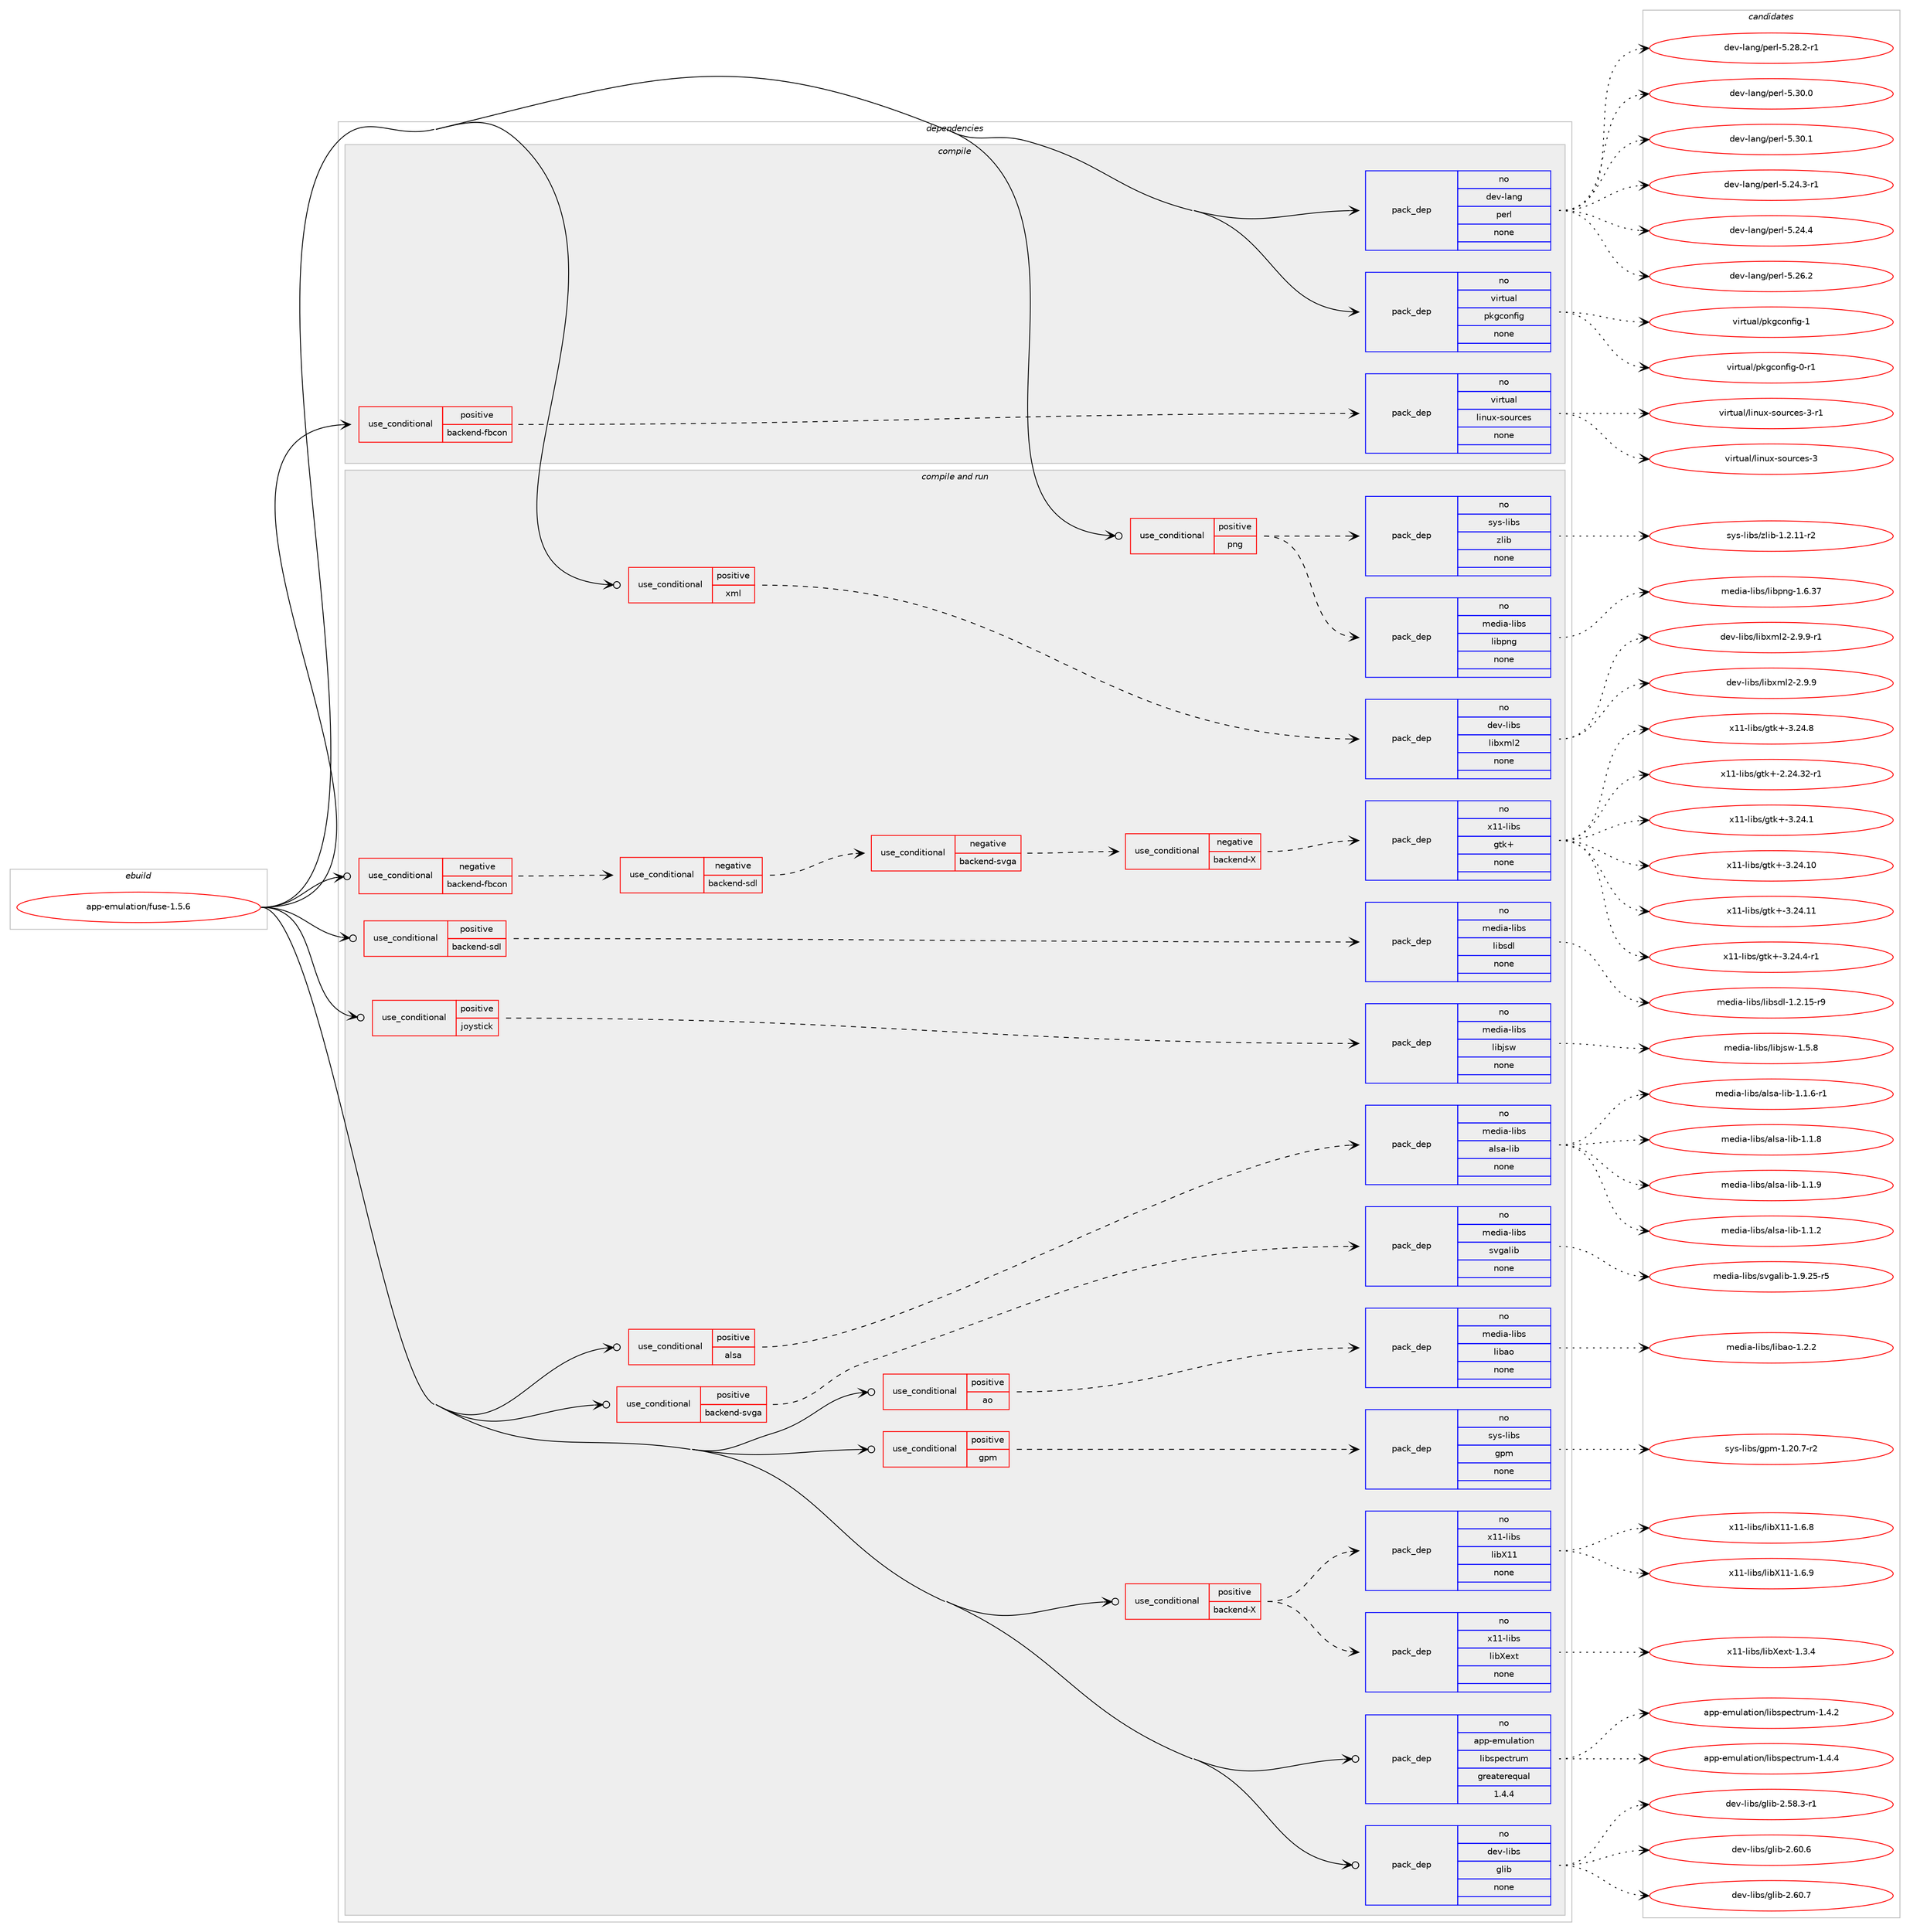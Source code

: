digraph prolog {

# *************
# Graph options
# *************

newrank=true;
concentrate=true;
compound=true;
graph [rankdir=LR,fontname=Helvetica,fontsize=10,ranksep=1.5];#, ranksep=2.5, nodesep=0.2];
edge  [arrowhead=vee];
node  [fontname=Helvetica,fontsize=10];

# **********
# The ebuild
# **********

subgraph cluster_leftcol {
color=gray;
rank=same;
label=<<i>ebuild</i>>;
id [label="app-emulation/fuse-1.5.6", color=red, width=4, href="../app-emulation/fuse-1.5.6.svg"];
}

# ****************
# The dependencies
# ****************

subgraph cluster_midcol {
color=gray;
label=<<i>dependencies</i>>;
subgraph cluster_compile {
fillcolor="#eeeeee";
style=filled;
label=<<i>compile</i>>;
subgraph cond115600 {
dependency485387 [label=<<TABLE BORDER="0" CELLBORDER="1" CELLSPACING="0" CELLPADDING="4"><TR><TD ROWSPAN="3" CELLPADDING="10">use_conditional</TD></TR><TR><TD>positive</TD></TR><TR><TD>backend-fbcon</TD></TR></TABLE>>, shape=none, color=red];
subgraph pack360990 {
dependency485388 [label=<<TABLE BORDER="0" CELLBORDER="1" CELLSPACING="0" CELLPADDING="4" WIDTH="220"><TR><TD ROWSPAN="6" CELLPADDING="30">pack_dep</TD></TR><TR><TD WIDTH="110">no</TD></TR><TR><TD>virtual</TD></TR><TR><TD>linux-sources</TD></TR><TR><TD>none</TD></TR><TR><TD></TD></TR></TABLE>>, shape=none, color=blue];
}
dependency485387:e -> dependency485388:w [weight=20,style="dashed",arrowhead="vee"];
}
id:e -> dependency485387:w [weight=20,style="solid",arrowhead="vee"];
subgraph pack360991 {
dependency485389 [label=<<TABLE BORDER="0" CELLBORDER="1" CELLSPACING="0" CELLPADDING="4" WIDTH="220"><TR><TD ROWSPAN="6" CELLPADDING="30">pack_dep</TD></TR><TR><TD WIDTH="110">no</TD></TR><TR><TD>dev-lang</TD></TR><TR><TD>perl</TD></TR><TR><TD>none</TD></TR><TR><TD></TD></TR></TABLE>>, shape=none, color=blue];
}
id:e -> dependency485389:w [weight=20,style="solid",arrowhead="vee"];
subgraph pack360992 {
dependency485390 [label=<<TABLE BORDER="0" CELLBORDER="1" CELLSPACING="0" CELLPADDING="4" WIDTH="220"><TR><TD ROWSPAN="6" CELLPADDING="30">pack_dep</TD></TR><TR><TD WIDTH="110">no</TD></TR><TR><TD>virtual</TD></TR><TR><TD>pkgconfig</TD></TR><TR><TD>none</TD></TR><TR><TD></TD></TR></TABLE>>, shape=none, color=blue];
}
id:e -> dependency485390:w [weight=20,style="solid",arrowhead="vee"];
}
subgraph cluster_compileandrun {
fillcolor="#eeeeee";
style=filled;
label=<<i>compile and run</i>>;
subgraph cond115601 {
dependency485391 [label=<<TABLE BORDER="0" CELLBORDER="1" CELLSPACING="0" CELLPADDING="4"><TR><TD ROWSPAN="3" CELLPADDING="10">use_conditional</TD></TR><TR><TD>negative</TD></TR><TR><TD>backend-fbcon</TD></TR></TABLE>>, shape=none, color=red];
subgraph cond115602 {
dependency485392 [label=<<TABLE BORDER="0" CELLBORDER="1" CELLSPACING="0" CELLPADDING="4"><TR><TD ROWSPAN="3" CELLPADDING="10">use_conditional</TD></TR><TR><TD>negative</TD></TR><TR><TD>backend-sdl</TD></TR></TABLE>>, shape=none, color=red];
subgraph cond115603 {
dependency485393 [label=<<TABLE BORDER="0" CELLBORDER="1" CELLSPACING="0" CELLPADDING="4"><TR><TD ROWSPAN="3" CELLPADDING="10">use_conditional</TD></TR><TR><TD>negative</TD></TR><TR><TD>backend-svga</TD></TR></TABLE>>, shape=none, color=red];
subgraph cond115604 {
dependency485394 [label=<<TABLE BORDER="0" CELLBORDER="1" CELLSPACING="0" CELLPADDING="4"><TR><TD ROWSPAN="3" CELLPADDING="10">use_conditional</TD></TR><TR><TD>negative</TD></TR><TR><TD>backend-X</TD></TR></TABLE>>, shape=none, color=red];
subgraph pack360993 {
dependency485395 [label=<<TABLE BORDER="0" CELLBORDER="1" CELLSPACING="0" CELLPADDING="4" WIDTH="220"><TR><TD ROWSPAN="6" CELLPADDING="30">pack_dep</TD></TR><TR><TD WIDTH="110">no</TD></TR><TR><TD>x11-libs</TD></TR><TR><TD>gtk+</TD></TR><TR><TD>none</TD></TR><TR><TD></TD></TR></TABLE>>, shape=none, color=blue];
}
dependency485394:e -> dependency485395:w [weight=20,style="dashed",arrowhead="vee"];
}
dependency485393:e -> dependency485394:w [weight=20,style="dashed",arrowhead="vee"];
}
dependency485392:e -> dependency485393:w [weight=20,style="dashed",arrowhead="vee"];
}
dependency485391:e -> dependency485392:w [weight=20,style="dashed",arrowhead="vee"];
}
id:e -> dependency485391:w [weight=20,style="solid",arrowhead="odotvee"];
subgraph cond115605 {
dependency485396 [label=<<TABLE BORDER="0" CELLBORDER="1" CELLSPACING="0" CELLPADDING="4"><TR><TD ROWSPAN="3" CELLPADDING="10">use_conditional</TD></TR><TR><TD>positive</TD></TR><TR><TD>alsa</TD></TR></TABLE>>, shape=none, color=red];
subgraph pack360994 {
dependency485397 [label=<<TABLE BORDER="0" CELLBORDER="1" CELLSPACING="0" CELLPADDING="4" WIDTH="220"><TR><TD ROWSPAN="6" CELLPADDING="30">pack_dep</TD></TR><TR><TD WIDTH="110">no</TD></TR><TR><TD>media-libs</TD></TR><TR><TD>alsa-lib</TD></TR><TR><TD>none</TD></TR><TR><TD></TD></TR></TABLE>>, shape=none, color=blue];
}
dependency485396:e -> dependency485397:w [weight=20,style="dashed",arrowhead="vee"];
}
id:e -> dependency485396:w [weight=20,style="solid",arrowhead="odotvee"];
subgraph cond115606 {
dependency485398 [label=<<TABLE BORDER="0" CELLBORDER="1" CELLSPACING="0" CELLPADDING="4"><TR><TD ROWSPAN="3" CELLPADDING="10">use_conditional</TD></TR><TR><TD>positive</TD></TR><TR><TD>ao</TD></TR></TABLE>>, shape=none, color=red];
subgraph pack360995 {
dependency485399 [label=<<TABLE BORDER="0" CELLBORDER="1" CELLSPACING="0" CELLPADDING="4" WIDTH="220"><TR><TD ROWSPAN="6" CELLPADDING="30">pack_dep</TD></TR><TR><TD WIDTH="110">no</TD></TR><TR><TD>media-libs</TD></TR><TR><TD>libao</TD></TR><TR><TD>none</TD></TR><TR><TD></TD></TR></TABLE>>, shape=none, color=blue];
}
dependency485398:e -> dependency485399:w [weight=20,style="dashed",arrowhead="vee"];
}
id:e -> dependency485398:w [weight=20,style="solid",arrowhead="odotvee"];
subgraph cond115607 {
dependency485400 [label=<<TABLE BORDER="0" CELLBORDER="1" CELLSPACING="0" CELLPADDING="4"><TR><TD ROWSPAN="3" CELLPADDING="10">use_conditional</TD></TR><TR><TD>positive</TD></TR><TR><TD>backend-X</TD></TR></TABLE>>, shape=none, color=red];
subgraph pack360996 {
dependency485401 [label=<<TABLE BORDER="0" CELLBORDER="1" CELLSPACING="0" CELLPADDING="4" WIDTH="220"><TR><TD ROWSPAN="6" CELLPADDING="30">pack_dep</TD></TR><TR><TD WIDTH="110">no</TD></TR><TR><TD>x11-libs</TD></TR><TR><TD>libX11</TD></TR><TR><TD>none</TD></TR><TR><TD></TD></TR></TABLE>>, shape=none, color=blue];
}
dependency485400:e -> dependency485401:w [weight=20,style="dashed",arrowhead="vee"];
subgraph pack360997 {
dependency485402 [label=<<TABLE BORDER="0" CELLBORDER="1" CELLSPACING="0" CELLPADDING="4" WIDTH="220"><TR><TD ROWSPAN="6" CELLPADDING="30">pack_dep</TD></TR><TR><TD WIDTH="110">no</TD></TR><TR><TD>x11-libs</TD></TR><TR><TD>libXext</TD></TR><TR><TD>none</TD></TR><TR><TD></TD></TR></TABLE>>, shape=none, color=blue];
}
dependency485400:e -> dependency485402:w [weight=20,style="dashed",arrowhead="vee"];
}
id:e -> dependency485400:w [weight=20,style="solid",arrowhead="odotvee"];
subgraph cond115608 {
dependency485403 [label=<<TABLE BORDER="0" CELLBORDER="1" CELLSPACING="0" CELLPADDING="4"><TR><TD ROWSPAN="3" CELLPADDING="10">use_conditional</TD></TR><TR><TD>positive</TD></TR><TR><TD>backend-sdl</TD></TR></TABLE>>, shape=none, color=red];
subgraph pack360998 {
dependency485404 [label=<<TABLE BORDER="0" CELLBORDER="1" CELLSPACING="0" CELLPADDING="4" WIDTH="220"><TR><TD ROWSPAN="6" CELLPADDING="30">pack_dep</TD></TR><TR><TD WIDTH="110">no</TD></TR><TR><TD>media-libs</TD></TR><TR><TD>libsdl</TD></TR><TR><TD>none</TD></TR><TR><TD></TD></TR></TABLE>>, shape=none, color=blue];
}
dependency485403:e -> dependency485404:w [weight=20,style="dashed",arrowhead="vee"];
}
id:e -> dependency485403:w [weight=20,style="solid",arrowhead="odotvee"];
subgraph cond115609 {
dependency485405 [label=<<TABLE BORDER="0" CELLBORDER="1" CELLSPACING="0" CELLPADDING="4"><TR><TD ROWSPAN="3" CELLPADDING="10">use_conditional</TD></TR><TR><TD>positive</TD></TR><TR><TD>backend-svga</TD></TR></TABLE>>, shape=none, color=red];
subgraph pack360999 {
dependency485406 [label=<<TABLE BORDER="0" CELLBORDER="1" CELLSPACING="0" CELLPADDING="4" WIDTH="220"><TR><TD ROWSPAN="6" CELLPADDING="30">pack_dep</TD></TR><TR><TD WIDTH="110">no</TD></TR><TR><TD>media-libs</TD></TR><TR><TD>svgalib</TD></TR><TR><TD>none</TD></TR><TR><TD></TD></TR></TABLE>>, shape=none, color=blue];
}
dependency485405:e -> dependency485406:w [weight=20,style="dashed",arrowhead="vee"];
}
id:e -> dependency485405:w [weight=20,style="solid",arrowhead="odotvee"];
subgraph cond115610 {
dependency485407 [label=<<TABLE BORDER="0" CELLBORDER="1" CELLSPACING="0" CELLPADDING="4"><TR><TD ROWSPAN="3" CELLPADDING="10">use_conditional</TD></TR><TR><TD>positive</TD></TR><TR><TD>gpm</TD></TR></TABLE>>, shape=none, color=red];
subgraph pack361000 {
dependency485408 [label=<<TABLE BORDER="0" CELLBORDER="1" CELLSPACING="0" CELLPADDING="4" WIDTH="220"><TR><TD ROWSPAN="6" CELLPADDING="30">pack_dep</TD></TR><TR><TD WIDTH="110">no</TD></TR><TR><TD>sys-libs</TD></TR><TR><TD>gpm</TD></TR><TR><TD>none</TD></TR><TR><TD></TD></TR></TABLE>>, shape=none, color=blue];
}
dependency485407:e -> dependency485408:w [weight=20,style="dashed",arrowhead="vee"];
}
id:e -> dependency485407:w [weight=20,style="solid",arrowhead="odotvee"];
subgraph cond115611 {
dependency485409 [label=<<TABLE BORDER="0" CELLBORDER="1" CELLSPACING="0" CELLPADDING="4"><TR><TD ROWSPAN="3" CELLPADDING="10">use_conditional</TD></TR><TR><TD>positive</TD></TR><TR><TD>joystick</TD></TR></TABLE>>, shape=none, color=red];
subgraph pack361001 {
dependency485410 [label=<<TABLE BORDER="0" CELLBORDER="1" CELLSPACING="0" CELLPADDING="4" WIDTH="220"><TR><TD ROWSPAN="6" CELLPADDING="30">pack_dep</TD></TR><TR><TD WIDTH="110">no</TD></TR><TR><TD>media-libs</TD></TR><TR><TD>libjsw</TD></TR><TR><TD>none</TD></TR><TR><TD></TD></TR></TABLE>>, shape=none, color=blue];
}
dependency485409:e -> dependency485410:w [weight=20,style="dashed",arrowhead="vee"];
}
id:e -> dependency485409:w [weight=20,style="solid",arrowhead="odotvee"];
subgraph cond115612 {
dependency485411 [label=<<TABLE BORDER="0" CELLBORDER="1" CELLSPACING="0" CELLPADDING="4"><TR><TD ROWSPAN="3" CELLPADDING="10">use_conditional</TD></TR><TR><TD>positive</TD></TR><TR><TD>png</TD></TR></TABLE>>, shape=none, color=red];
subgraph pack361002 {
dependency485412 [label=<<TABLE BORDER="0" CELLBORDER="1" CELLSPACING="0" CELLPADDING="4" WIDTH="220"><TR><TD ROWSPAN="6" CELLPADDING="30">pack_dep</TD></TR><TR><TD WIDTH="110">no</TD></TR><TR><TD>media-libs</TD></TR><TR><TD>libpng</TD></TR><TR><TD>none</TD></TR><TR><TD></TD></TR></TABLE>>, shape=none, color=blue];
}
dependency485411:e -> dependency485412:w [weight=20,style="dashed",arrowhead="vee"];
subgraph pack361003 {
dependency485413 [label=<<TABLE BORDER="0" CELLBORDER="1" CELLSPACING="0" CELLPADDING="4" WIDTH="220"><TR><TD ROWSPAN="6" CELLPADDING="30">pack_dep</TD></TR><TR><TD WIDTH="110">no</TD></TR><TR><TD>sys-libs</TD></TR><TR><TD>zlib</TD></TR><TR><TD>none</TD></TR><TR><TD></TD></TR></TABLE>>, shape=none, color=blue];
}
dependency485411:e -> dependency485413:w [weight=20,style="dashed",arrowhead="vee"];
}
id:e -> dependency485411:w [weight=20,style="solid",arrowhead="odotvee"];
subgraph cond115613 {
dependency485414 [label=<<TABLE BORDER="0" CELLBORDER="1" CELLSPACING="0" CELLPADDING="4"><TR><TD ROWSPAN="3" CELLPADDING="10">use_conditional</TD></TR><TR><TD>positive</TD></TR><TR><TD>xml</TD></TR></TABLE>>, shape=none, color=red];
subgraph pack361004 {
dependency485415 [label=<<TABLE BORDER="0" CELLBORDER="1" CELLSPACING="0" CELLPADDING="4" WIDTH="220"><TR><TD ROWSPAN="6" CELLPADDING="30">pack_dep</TD></TR><TR><TD WIDTH="110">no</TD></TR><TR><TD>dev-libs</TD></TR><TR><TD>libxml2</TD></TR><TR><TD>none</TD></TR><TR><TD></TD></TR></TABLE>>, shape=none, color=blue];
}
dependency485414:e -> dependency485415:w [weight=20,style="dashed",arrowhead="vee"];
}
id:e -> dependency485414:w [weight=20,style="solid",arrowhead="odotvee"];
subgraph pack361005 {
dependency485416 [label=<<TABLE BORDER="0" CELLBORDER="1" CELLSPACING="0" CELLPADDING="4" WIDTH="220"><TR><TD ROWSPAN="6" CELLPADDING="30">pack_dep</TD></TR><TR><TD WIDTH="110">no</TD></TR><TR><TD>app-emulation</TD></TR><TR><TD>libspectrum</TD></TR><TR><TD>greaterequal</TD></TR><TR><TD>1.4.4</TD></TR></TABLE>>, shape=none, color=blue];
}
id:e -> dependency485416:w [weight=20,style="solid",arrowhead="odotvee"];
subgraph pack361006 {
dependency485417 [label=<<TABLE BORDER="0" CELLBORDER="1" CELLSPACING="0" CELLPADDING="4" WIDTH="220"><TR><TD ROWSPAN="6" CELLPADDING="30">pack_dep</TD></TR><TR><TD WIDTH="110">no</TD></TR><TR><TD>dev-libs</TD></TR><TR><TD>glib</TD></TR><TR><TD>none</TD></TR><TR><TD></TD></TR></TABLE>>, shape=none, color=blue];
}
id:e -> dependency485417:w [weight=20,style="solid",arrowhead="odotvee"];
}
subgraph cluster_run {
fillcolor="#eeeeee";
style=filled;
label=<<i>run</i>>;
}
}

# **************
# The candidates
# **************

subgraph cluster_choices {
rank=same;
color=gray;
label=<<i>candidates</i>>;

subgraph choice360990 {
color=black;
nodesep=1;
choice118105114116117971084710810511011712045115111117114991011154551 [label="virtual/linux-sources-3", color=red, width=4,href="../virtual/linux-sources-3.svg"];
choice1181051141161179710847108105110117120451151111171149910111545514511449 [label="virtual/linux-sources-3-r1", color=red, width=4,href="../virtual/linux-sources-3-r1.svg"];
dependency485388:e -> choice118105114116117971084710810511011712045115111117114991011154551:w [style=dotted,weight="100"];
dependency485388:e -> choice1181051141161179710847108105110117120451151111171149910111545514511449:w [style=dotted,weight="100"];
}
subgraph choice360991 {
color=black;
nodesep=1;
choice100101118451089711010347112101114108455346505246514511449 [label="dev-lang/perl-5.24.3-r1", color=red, width=4,href="../dev-lang/perl-5.24.3-r1.svg"];
choice10010111845108971101034711210111410845534650524652 [label="dev-lang/perl-5.24.4", color=red, width=4,href="../dev-lang/perl-5.24.4.svg"];
choice10010111845108971101034711210111410845534650544650 [label="dev-lang/perl-5.26.2", color=red, width=4,href="../dev-lang/perl-5.26.2.svg"];
choice100101118451089711010347112101114108455346505646504511449 [label="dev-lang/perl-5.28.2-r1", color=red, width=4,href="../dev-lang/perl-5.28.2-r1.svg"];
choice10010111845108971101034711210111410845534651484648 [label="dev-lang/perl-5.30.0", color=red, width=4,href="../dev-lang/perl-5.30.0.svg"];
choice10010111845108971101034711210111410845534651484649 [label="dev-lang/perl-5.30.1", color=red, width=4,href="../dev-lang/perl-5.30.1.svg"];
dependency485389:e -> choice100101118451089711010347112101114108455346505246514511449:w [style=dotted,weight="100"];
dependency485389:e -> choice10010111845108971101034711210111410845534650524652:w [style=dotted,weight="100"];
dependency485389:e -> choice10010111845108971101034711210111410845534650544650:w [style=dotted,weight="100"];
dependency485389:e -> choice100101118451089711010347112101114108455346505646504511449:w [style=dotted,weight="100"];
dependency485389:e -> choice10010111845108971101034711210111410845534651484648:w [style=dotted,weight="100"];
dependency485389:e -> choice10010111845108971101034711210111410845534651484649:w [style=dotted,weight="100"];
}
subgraph choice360992 {
color=black;
nodesep=1;
choice11810511411611797108471121071039911111010210510345484511449 [label="virtual/pkgconfig-0-r1", color=red, width=4,href="../virtual/pkgconfig-0-r1.svg"];
choice1181051141161179710847112107103991111101021051034549 [label="virtual/pkgconfig-1", color=red, width=4,href="../virtual/pkgconfig-1.svg"];
dependency485390:e -> choice11810511411611797108471121071039911111010210510345484511449:w [style=dotted,weight="100"];
dependency485390:e -> choice1181051141161179710847112107103991111101021051034549:w [style=dotted,weight="100"];
}
subgraph choice360993 {
color=black;
nodesep=1;
choice12049494510810598115471031161074345504650524651504511449 [label="x11-libs/gtk+-2.24.32-r1", color=red, width=4,href="../x11-libs/gtk+-2.24.32-r1.svg"];
choice12049494510810598115471031161074345514650524649 [label="x11-libs/gtk+-3.24.1", color=red, width=4,href="../x11-libs/gtk+-3.24.1.svg"];
choice1204949451081059811547103116107434551465052464948 [label="x11-libs/gtk+-3.24.10", color=red, width=4,href="../x11-libs/gtk+-3.24.10.svg"];
choice1204949451081059811547103116107434551465052464949 [label="x11-libs/gtk+-3.24.11", color=red, width=4,href="../x11-libs/gtk+-3.24.11.svg"];
choice120494945108105981154710311610743455146505246524511449 [label="x11-libs/gtk+-3.24.4-r1", color=red, width=4,href="../x11-libs/gtk+-3.24.4-r1.svg"];
choice12049494510810598115471031161074345514650524656 [label="x11-libs/gtk+-3.24.8", color=red, width=4,href="../x11-libs/gtk+-3.24.8.svg"];
dependency485395:e -> choice12049494510810598115471031161074345504650524651504511449:w [style=dotted,weight="100"];
dependency485395:e -> choice12049494510810598115471031161074345514650524649:w [style=dotted,weight="100"];
dependency485395:e -> choice1204949451081059811547103116107434551465052464948:w [style=dotted,weight="100"];
dependency485395:e -> choice1204949451081059811547103116107434551465052464949:w [style=dotted,weight="100"];
dependency485395:e -> choice120494945108105981154710311610743455146505246524511449:w [style=dotted,weight="100"];
dependency485395:e -> choice12049494510810598115471031161074345514650524656:w [style=dotted,weight="100"];
}
subgraph choice360994 {
color=black;
nodesep=1;
choice1091011001059745108105981154797108115974510810598454946494650 [label="media-libs/alsa-lib-1.1.2", color=red, width=4,href="../media-libs/alsa-lib-1.1.2.svg"];
choice10910110010597451081059811547971081159745108105984549464946544511449 [label="media-libs/alsa-lib-1.1.6-r1", color=red, width=4,href="../media-libs/alsa-lib-1.1.6-r1.svg"];
choice1091011001059745108105981154797108115974510810598454946494656 [label="media-libs/alsa-lib-1.1.8", color=red, width=4,href="../media-libs/alsa-lib-1.1.8.svg"];
choice1091011001059745108105981154797108115974510810598454946494657 [label="media-libs/alsa-lib-1.1.9", color=red, width=4,href="../media-libs/alsa-lib-1.1.9.svg"];
dependency485397:e -> choice1091011001059745108105981154797108115974510810598454946494650:w [style=dotted,weight="100"];
dependency485397:e -> choice10910110010597451081059811547971081159745108105984549464946544511449:w [style=dotted,weight="100"];
dependency485397:e -> choice1091011001059745108105981154797108115974510810598454946494656:w [style=dotted,weight="100"];
dependency485397:e -> choice1091011001059745108105981154797108115974510810598454946494657:w [style=dotted,weight="100"];
}
subgraph choice360995 {
color=black;
nodesep=1;
choice109101100105974510810598115471081059897111454946504650 [label="media-libs/libao-1.2.2", color=red, width=4,href="../media-libs/libao-1.2.2.svg"];
dependency485399:e -> choice109101100105974510810598115471081059897111454946504650:w [style=dotted,weight="100"];
}
subgraph choice360996 {
color=black;
nodesep=1;
choice120494945108105981154710810598884949454946544656 [label="x11-libs/libX11-1.6.8", color=red, width=4,href="../x11-libs/libX11-1.6.8.svg"];
choice120494945108105981154710810598884949454946544657 [label="x11-libs/libX11-1.6.9", color=red, width=4,href="../x11-libs/libX11-1.6.9.svg"];
dependency485401:e -> choice120494945108105981154710810598884949454946544656:w [style=dotted,weight="100"];
dependency485401:e -> choice120494945108105981154710810598884949454946544657:w [style=dotted,weight="100"];
}
subgraph choice360997 {
color=black;
nodesep=1;
choice12049494510810598115471081059888101120116454946514652 [label="x11-libs/libXext-1.3.4", color=red, width=4,href="../x11-libs/libXext-1.3.4.svg"];
dependency485402:e -> choice12049494510810598115471081059888101120116454946514652:w [style=dotted,weight="100"];
}
subgraph choice360998 {
color=black;
nodesep=1;
choice1091011001059745108105981154710810598115100108454946504649534511457 [label="media-libs/libsdl-1.2.15-r9", color=red, width=4,href="../media-libs/libsdl-1.2.15-r9.svg"];
dependency485404:e -> choice1091011001059745108105981154710810598115100108454946504649534511457:w [style=dotted,weight="100"];
}
subgraph choice360999 {
color=black;
nodesep=1;
choice109101100105974510810598115471151181039710810598454946574650534511453 [label="media-libs/svgalib-1.9.25-r5", color=red, width=4,href="../media-libs/svgalib-1.9.25-r5.svg"];
dependency485406:e -> choice109101100105974510810598115471151181039710810598454946574650534511453:w [style=dotted,weight="100"];
}
subgraph choice361000 {
color=black;
nodesep=1;
choice115121115451081059811547103112109454946504846554511450 [label="sys-libs/gpm-1.20.7-r2", color=red, width=4,href="../sys-libs/gpm-1.20.7-r2.svg"];
dependency485408:e -> choice115121115451081059811547103112109454946504846554511450:w [style=dotted,weight="100"];
}
subgraph choice361001 {
color=black;
nodesep=1;
choice1091011001059745108105981154710810598106115119454946534656 [label="media-libs/libjsw-1.5.8", color=red, width=4,href="../media-libs/libjsw-1.5.8.svg"];
dependency485410:e -> choice1091011001059745108105981154710810598106115119454946534656:w [style=dotted,weight="100"];
}
subgraph choice361002 {
color=black;
nodesep=1;
choice109101100105974510810598115471081059811211010345494654465155 [label="media-libs/libpng-1.6.37", color=red, width=4,href="../media-libs/libpng-1.6.37.svg"];
dependency485412:e -> choice109101100105974510810598115471081059811211010345494654465155:w [style=dotted,weight="100"];
}
subgraph choice361003 {
color=black;
nodesep=1;
choice11512111545108105981154712210810598454946504649494511450 [label="sys-libs/zlib-1.2.11-r2", color=red, width=4,href="../sys-libs/zlib-1.2.11-r2.svg"];
dependency485413:e -> choice11512111545108105981154712210810598454946504649494511450:w [style=dotted,weight="100"];
}
subgraph choice361004 {
color=black;
nodesep=1;
choice1001011184510810598115471081059812010910850455046574657 [label="dev-libs/libxml2-2.9.9", color=red, width=4,href="../dev-libs/libxml2-2.9.9.svg"];
choice10010111845108105981154710810598120109108504550465746574511449 [label="dev-libs/libxml2-2.9.9-r1", color=red, width=4,href="../dev-libs/libxml2-2.9.9-r1.svg"];
dependency485415:e -> choice1001011184510810598115471081059812010910850455046574657:w [style=dotted,weight="100"];
dependency485415:e -> choice10010111845108105981154710810598120109108504550465746574511449:w [style=dotted,weight="100"];
}
subgraph choice361005 {
color=black;
nodesep=1;
choice971121124510110911710897116105111110471081059811511210199116114117109454946524650 [label="app-emulation/libspectrum-1.4.2", color=red, width=4,href="../app-emulation/libspectrum-1.4.2.svg"];
choice971121124510110911710897116105111110471081059811511210199116114117109454946524652 [label="app-emulation/libspectrum-1.4.4", color=red, width=4,href="../app-emulation/libspectrum-1.4.4.svg"];
dependency485416:e -> choice971121124510110911710897116105111110471081059811511210199116114117109454946524650:w [style=dotted,weight="100"];
dependency485416:e -> choice971121124510110911710897116105111110471081059811511210199116114117109454946524652:w [style=dotted,weight="100"];
}
subgraph choice361006 {
color=black;
nodesep=1;
choice10010111845108105981154710310810598455046535646514511449 [label="dev-libs/glib-2.58.3-r1", color=red, width=4,href="../dev-libs/glib-2.58.3-r1.svg"];
choice1001011184510810598115471031081059845504654484654 [label="dev-libs/glib-2.60.6", color=red, width=4,href="../dev-libs/glib-2.60.6.svg"];
choice1001011184510810598115471031081059845504654484655 [label="dev-libs/glib-2.60.7", color=red, width=4,href="../dev-libs/glib-2.60.7.svg"];
dependency485417:e -> choice10010111845108105981154710310810598455046535646514511449:w [style=dotted,weight="100"];
dependency485417:e -> choice1001011184510810598115471031081059845504654484654:w [style=dotted,weight="100"];
dependency485417:e -> choice1001011184510810598115471031081059845504654484655:w [style=dotted,weight="100"];
}
}

}
